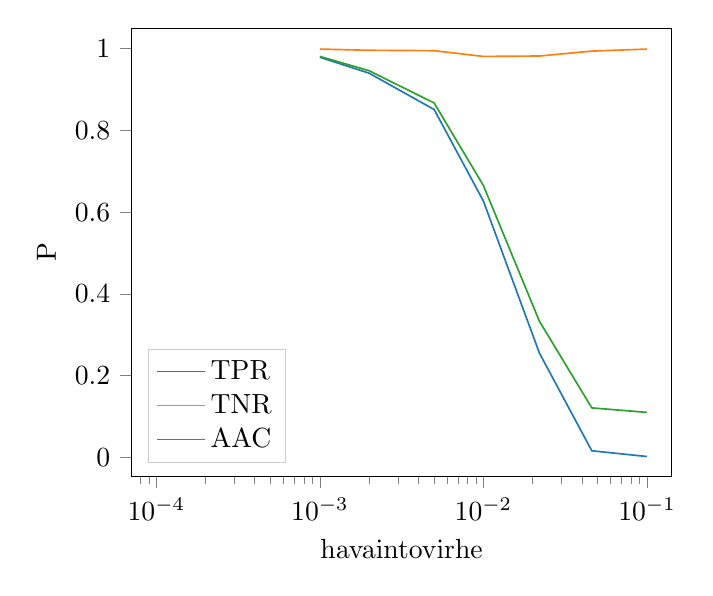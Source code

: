 % This file was created by matplotlib2tikz v0.6.14.
\begin{tikzpicture}

\definecolor{color1}{rgb}{1,0.498,0.055}
\definecolor{color2}{rgb}{0.173,0.627,0.173}
\definecolor{color0}{rgb}{0.122,0.467,0.706}

\begin{axis}[
xlabel={havaintovirhe},
ylabel={P},
xmin=7.079e-05, xmax=0.141,
ymin=-0.047, ymax=1.05,
xmode=log,
tick align=outside,
tick pos=left,
x grid style={white!69.02!black},
y grid style={white!69.02!black},
legend style={at={(0.03,0.03)}, anchor=south west, draw=white!80.0!black},
legend cell align={left},
legend entries={{TPR},{TNR},{AAC}}
]
\addlegendimage{no markers, color0}
\addlegendimage{no markers, color1}
\addlegendimage{no markers, color2}
\addplot [semithick, color0]
table {%
0.0 1.0
0.0 0.998
0.0 0.994
0.001 0.979
0.002 0.94
0.005 0.851
0.01 0.627
0.022 0.255
0.046 0.016
0.1 0.002
};
\addplot [semithick, color1]
table {%
0.0 1
0.0 0.999
0.0 1
0.001 0.999
0.002 0.996
0.005 0.995
0.01 0.981
0.022 0.982
0.046 0.994
0.1 0.999
};
\addplot [semithick, color2]
table {%
0.0 1.0
0.0 0.999
0.0 0.994
0.001 0.981
0.002 0.946
0.005 0.867
0.01 0.665
0.022 0.333
0.046 0.121
0.1 0.11
};
\end{axis}

\end{tikzpicture}
